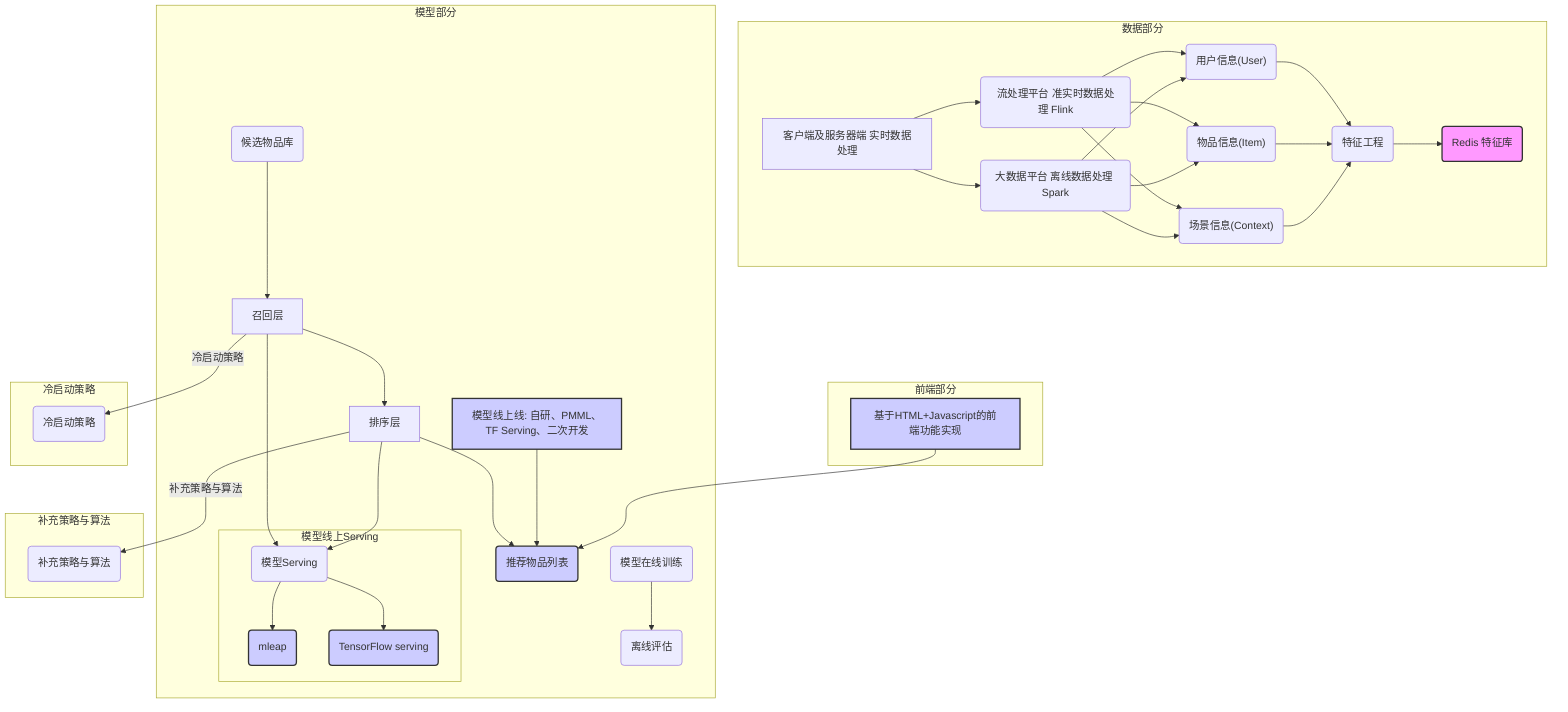 graph TD
    subgraph 数据部分
        A[客户端及服务器端 实时数据处理] --> B(流处理平台 准实时数据处理 Flink);
        A --> C(大数据平台 离线数据处理 Spark);
        B --> D("用户信息(User)")
        B --> E("物品信息(Item)")
        B --> F("场景信息(Context)")
        C --> D;
        C --> E;
        C --> F;
        D --> G(特征工程);
        E --> G;
        F --> G;
        G --> H(Redis 特征库);
    end

    subgraph 模型部分
        I(模型在线训练) --> J(离线评估);
        K(候选物品库) --> L[召回层];
        L --> M[排序层];
        M --> N(推荐物品列表);
        
        subgraph 模型线上Serving
            O(模型Serving)
            P(mleap)
            Q(TensorFlow serving)
        end
        
        L --> O;
        M --> O;
        O --> P;
        O --> Q;
        
        R[模型线上线: 自研、PMML、TF Serving、二次开发] --> N;
    end
    
    subgraph 前端部分
        S[基于HTML+Javascript的前端功能实现] --> N;
    end
    
    subgraph 冷启动策略
        T(冷启动策略)
    end
    
    subgraph 补充策略与算法
        U(补充策略与算法)
    end

    L -- 冷启动策略 --> T;
    M -- 补充策略与算法 --> U;
    
    style H fill:#f9f,stroke:#333,stroke-width:2px;
    style R fill:#ccf,stroke:#333,stroke-width:2px;
    style S fill:#ccf,stroke:#333,stroke-width:2px;
    style N fill:#ccf,stroke:#333,stroke-width:2px;
    style P fill:#ccf,stroke:#333,stroke-width:2px;
    style Q fill:#ccf,stroke:#333,stroke-width:2px;